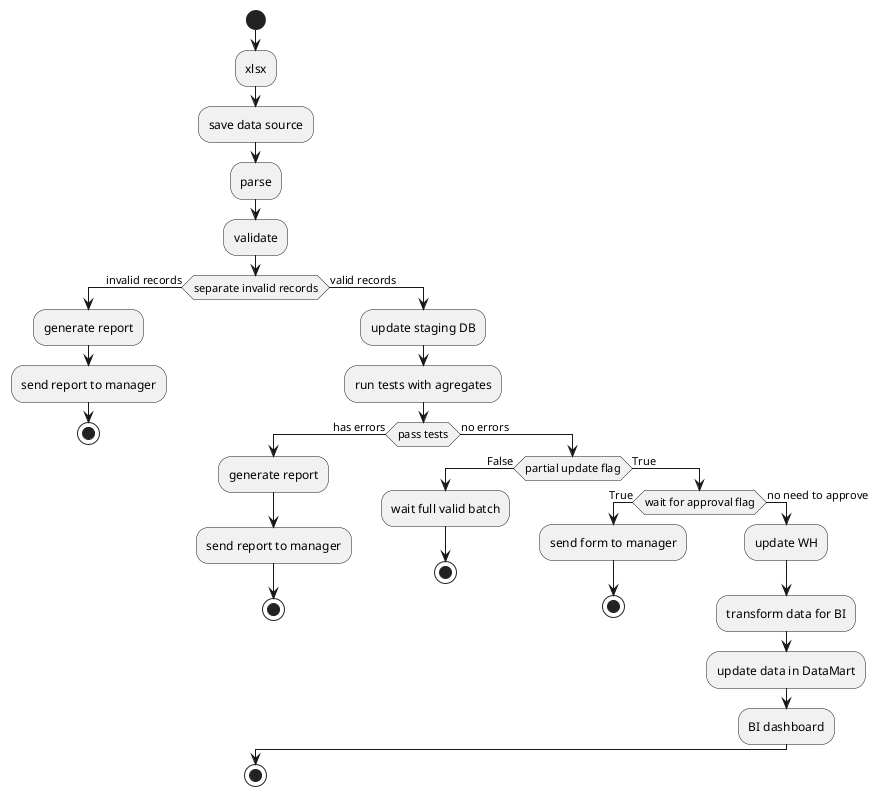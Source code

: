 @startuml
start
:xlsx;
:save data source;
:parse;
:validate;
if (separate invalid records) then (invalid records)
	:generate report;
	:send report to manager;
	stop
else (valid records)
	:update staging DB;
	:run tests with agregates;
	if (pass tests) then (has errors)
		:generate report;
		:send report to manager;
		stop
	else (no errors)
		if (partial update flag) then (False)
			:wait full valid batch;
			stop
		else (True)
			if (wait for approval flag) then (True)
				:send form to manager;
				stop
			else (no need to approve)
				:update WH;
				:transform data for BI;
				:update data in DataMart;
				:BI dashboard;
			endif
		endif
	endif
endif
stop
@enduml